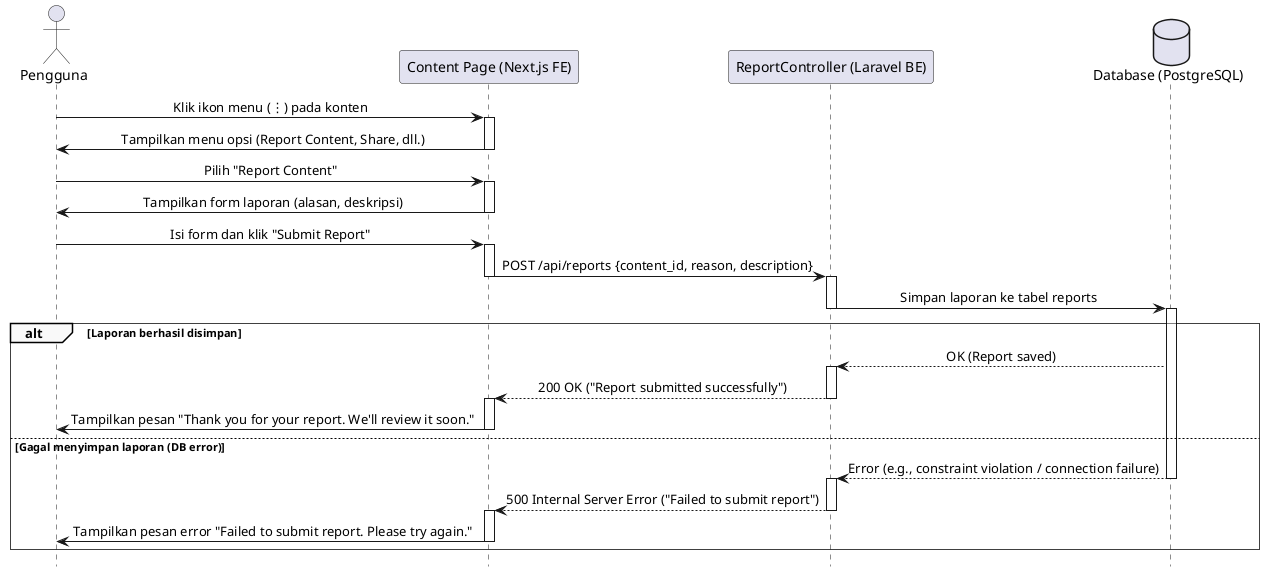 @startuml
' === Styling ===
skinparam sequence {
    LifelineFooterStrategy none
    MessageAlign center
    ArrowThickness 1
    ParticipantPadding 20
    GroupBorderThickness 0.5
    GroupBackgroundColor #F9F9F9
}
hide footbox

' === Participants ===
actor Pengguna
participant "Content Page (Next.js FE)" as FE
participant "ReportController (Laravel BE)" as BE
database "Database (PostgreSQL)" as DB

' === Flow: Melakukan Report Pelanggaran Konten ===
Pengguna -> FE: Klik ikon menu (⋮) pada konten
activate FE
FE -> Pengguna: Tampilkan menu opsi (Report Content, Share, dll.)
deactivate FE

Pengguna -> FE: Pilih "Report Content"
activate FE
FE -> Pengguna: Tampilkan form laporan (alasan, deskripsi)
deactivate FE

Pengguna -> FE: Isi form dan klik "Submit Report"
activate FE
FE -> BE: POST /api/reports {content_id, reason, description}
deactivate FE
activate BE


    BE -> DB: Simpan laporan ke tabel reports
        deactivate BE
    activate DB

    alt Laporan berhasil disimpan
        DB --> BE: OK (Report saved)
        activate BE
        BE --> FE: 200 OK ("Report submitted successfully")
        deactivate BE
        activate FE
        FE -> Pengguna: Tampilkan pesan "Thank you for your report. We'll review it soon."
        deactivate FE

    else Gagal menyimpan laporan (DB error)
        DB --> BE: Error (e.g., constraint violation / connection failure)
        deactivate DB
        activate BE
        BE --> FE: 500 Internal Server Error ("Failed to submit report")
        deactivate BE
        activate FE
        FE -> Pengguna: Tampilkan pesan error "Failed to submit report. Please try again."
        deactivate FE
    end


@enduml